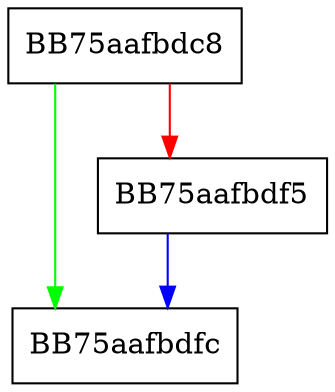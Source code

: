 digraph lua_pe_isdynamic_worker {
  node [shape="box"];
  graph [splines=ortho];
  BB75aafbdc8 -> BB75aafbdfc [color="green"];
  BB75aafbdc8 -> BB75aafbdf5 [color="red"];
  BB75aafbdf5 -> BB75aafbdfc [color="blue"];
}